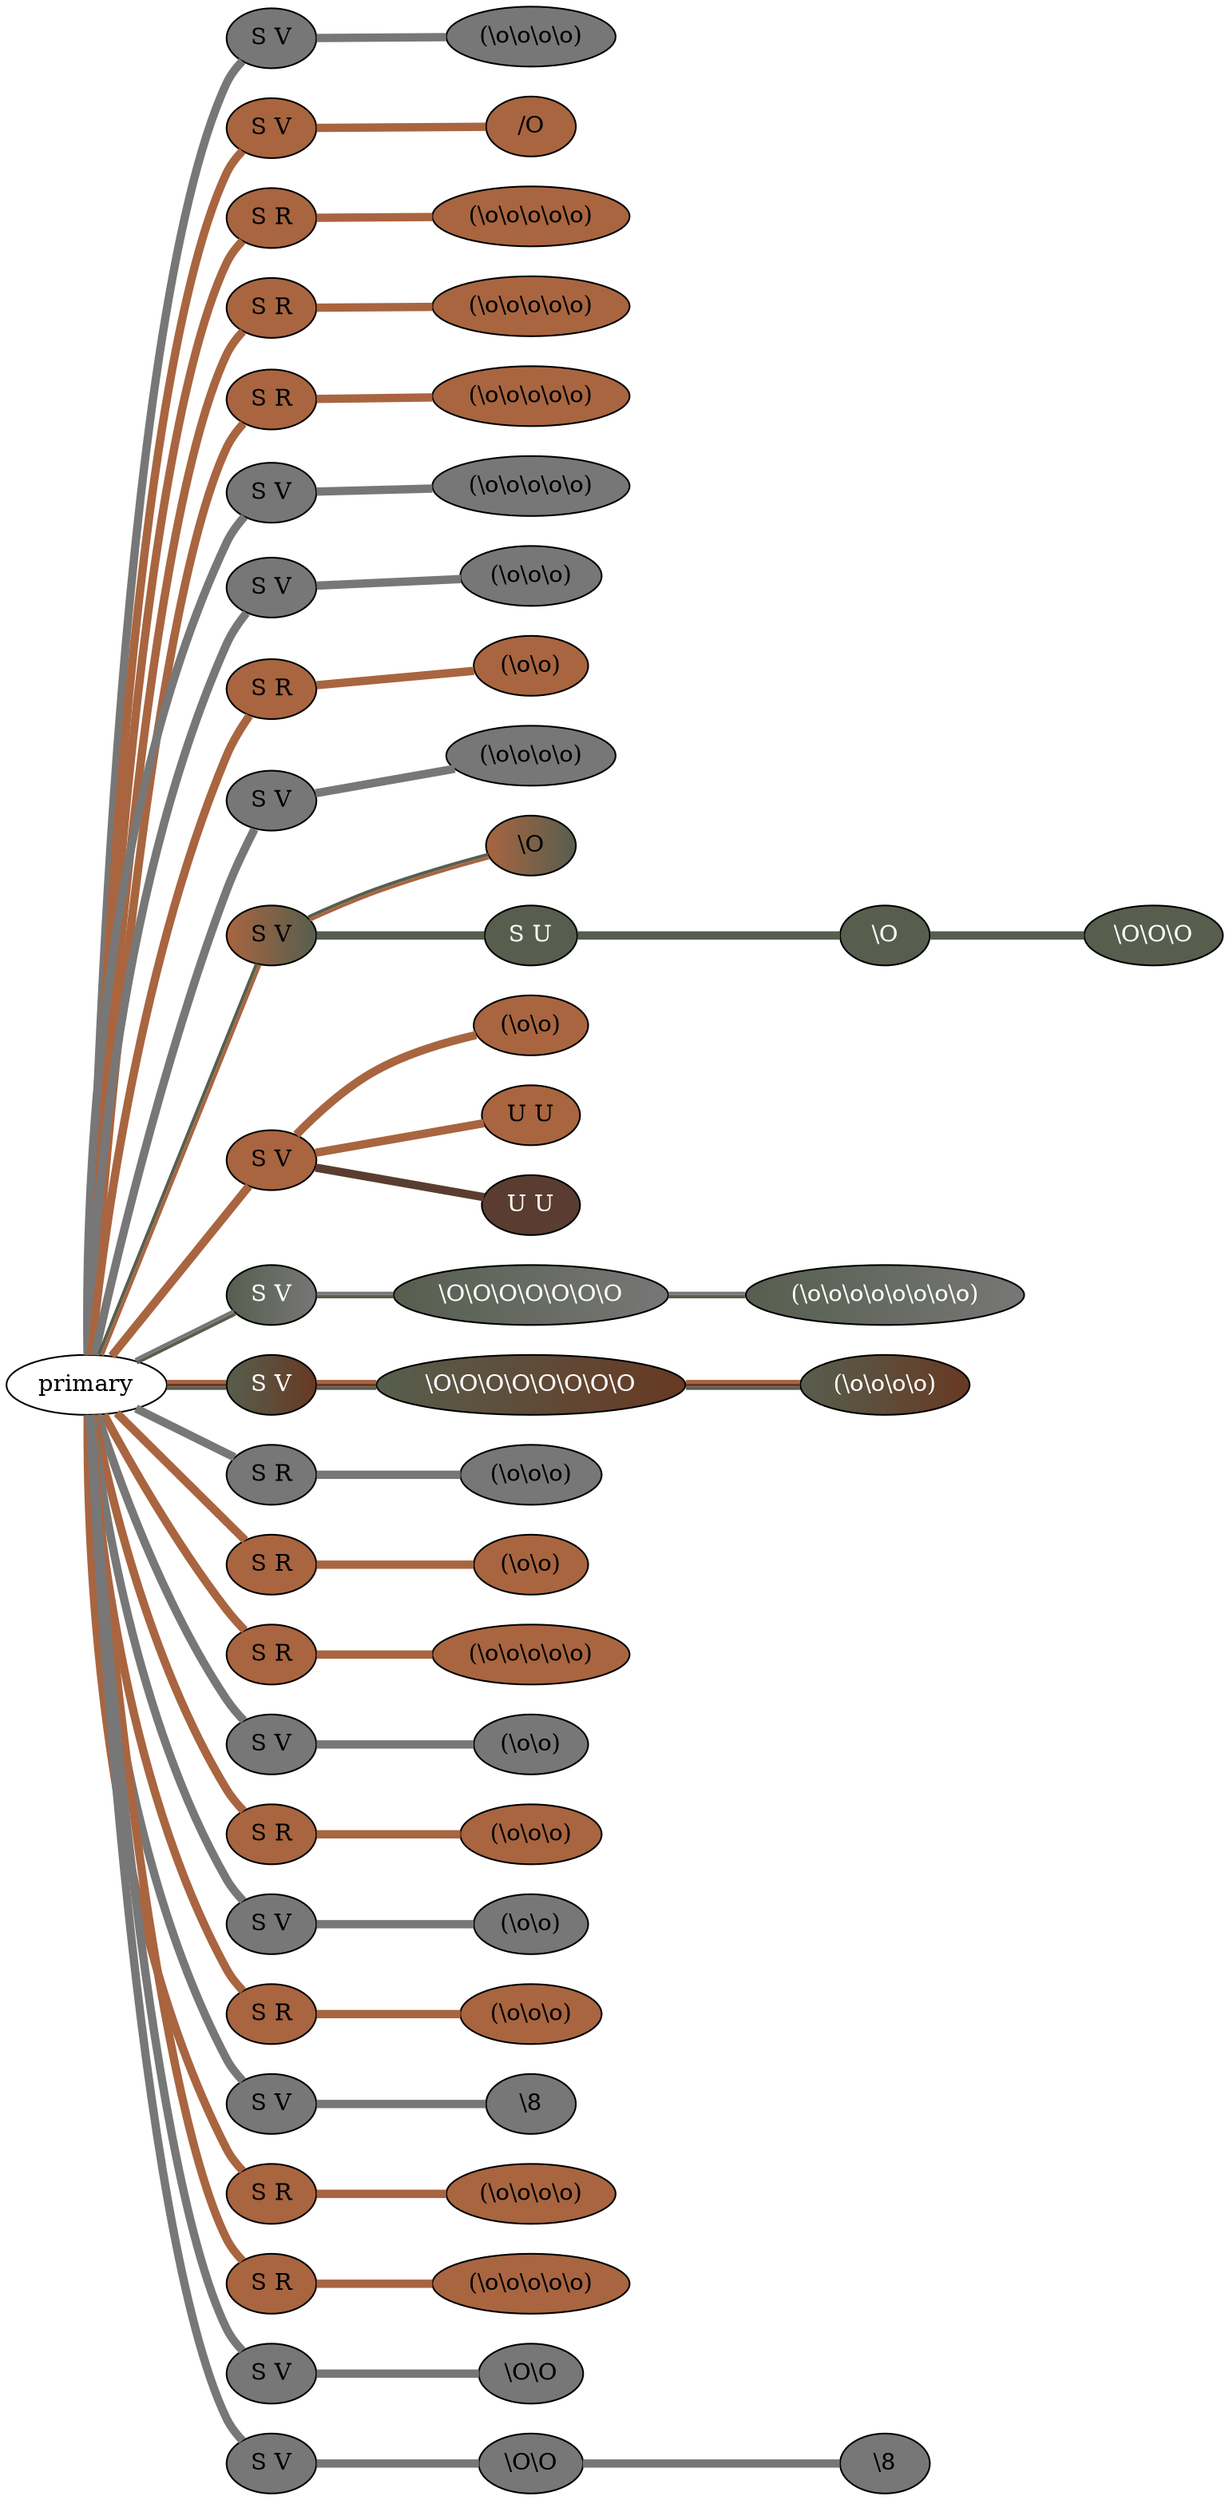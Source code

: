 graph {
 graph [rankdir=LR]
"1" [qtype="pendant_node", pendant_colors="#777777", pendant_ply="S", pendant_attach="V", pendant_length="36.0", label="S V", style=filled, fillcolor="#777777", fontcolor="#000000"]
"primary" -- "1" [qtype="pendant_link",penwidth=5,color="#777777"]
"1:0" [qtype="knot_node", knot_value="4", knot_type="L", knot_position="16.0", knot_spin="Z", label="(\\o\\o\\o\\o)", style=filled, fillcolor="#777777" , fontcolor="#000000"]
"1" -- "1:0" [qtype="knot_link",penwidth=5,color="#777777"]
"2" [qtype="pendant_node", pendant_colors="#A86540", pendant_ply="S", pendant_attach="V", pendant_length="25.5", label="S V", style=filled, fillcolor="#A86540", fontcolor="#000000"]
"primary" -- "2" [qtype="pendant_link",penwidth=5,color="#A86540"]
"2:0" [qtype="knot_node", knot_value="1", knot_type="S", knot_position="15.0", knot_spin="S", label="/O", style=filled, fillcolor="#A86540" , fontcolor="#000000"]
"2" -- "2:0" [qtype="knot_link",penwidth=5,color="#A86540"]
"3" [qtype="pendant_node", pendant_colors="#A86540", pendant_ply="S", pendant_attach="R", pendant_length="23.0", label="S R", style=filled, fillcolor="#A86540", fontcolor="#000000"]
"primary" -- "3" [qtype="pendant_link",penwidth=5,color="#A86540"]
"3:0" [qtype="knot_node", knot_value="5", knot_type="L", knot_position="10.5", knot_spin="Z", label="(\\o\\o\\o\\o\\o)", style=filled, fillcolor="#A86540" , fontcolor="#000000"]
"3" -- "3:0" [qtype="knot_link",penwidth=5,color="#A86540"]
"4" [qtype="pendant_node", pendant_colors="#A86540", pendant_ply="S", pendant_attach="R", pendant_length="24.0", label="S R", style=filled, fillcolor="#A86540", fontcolor="#000000"]
"primary" -- "4" [qtype="pendant_link",penwidth=5,color="#A86540"]
"4:0" [qtype="knot_node", knot_value="5", knot_type="L", knot_position="11.0", knot_spin="Z", label="(\\o\\o\\o\\o\\o)", style=filled, fillcolor="#A86540" , fontcolor="#000000"]
"4" -- "4:0" [qtype="knot_link",penwidth=5,color="#A86540"]
"5" [qtype="pendant_node", pendant_colors="#A86540", pendant_ply="S", pendant_attach="R", pendant_length="22.5", label="S R", style=filled, fillcolor="#A86540", fontcolor="#000000"]
"primary" -- "5" [qtype="pendant_link",penwidth=5,color="#A86540"]
"5:0" [qtype="knot_node", knot_value="5", knot_type="L", knot_position="11.5", knot_spin="Z", label="(\\o\\o\\o\\o\\o)", style=filled, fillcolor="#A86540" , fontcolor="#000000"]
"5" -- "5:0" [qtype="knot_link",penwidth=5,color="#A86540"]
"6" [qtype="pendant_node", pendant_colors="#777777", pendant_ply="S", pendant_attach="V", pendant_length="19.0", label="S V", style=filled, fillcolor="#777777", fontcolor="#000000"]
"primary" -- "6" [qtype="pendant_link",penwidth=5,color="#777777"]
"6:0" [qtype="knot_node", knot_value="5", knot_type="L", knot_position="12.0", knot_spin="Z", label="(\\o\\o\\o\\o\\o)", style=filled, fillcolor="#777777" , fontcolor="#000000"]
"6" -- "6:0" [qtype="knot_link",penwidth=5,color="#777777"]
"7" [qtype="pendant_node", pendant_colors="#777777", pendant_ply="S", pendant_attach="V", pendant_length="20.0", label="S V", style=filled, fillcolor="#777777", fontcolor="#000000"]
"primary" -- "7" [qtype="pendant_link",penwidth=5,color="#777777"]
"7:0" [qtype="knot_node", knot_value="3", knot_type="L", knot_position="12.0", knot_spin="Z", label="(\\o\\o\\o)", style=filled, fillcolor="#777777" , fontcolor="#000000"]
"7" -- "7:0" [qtype="knot_link",penwidth=5,color="#777777"]
"8" [qtype="pendant_node", pendant_colors="#A86540", pendant_ply="S", pendant_attach="R", pendant_length="22.0", label="S R", style=filled, fillcolor="#A86540", fontcolor="#000000"]
"primary" -- "8" [qtype="pendant_link",penwidth=5,color="#A86540"]
"8:0" [qtype="knot_node", knot_value="2", knot_type="L", knot_position="12.5", knot_spin="Z", label="(\\o\\o)", style=filled, fillcolor="#A86540" , fontcolor="#000000"]
"8" -- "8:0" [qtype="knot_link",penwidth=5,color="#A86540"]
"9" [qtype="pendant_node", pendant_colors="#777777", pendant_ply="S", pendant_attach="V", pendant_length="22.5", label="S V", style=filled, fillcolor="#777777", fontcolor="#000000"]
"primary" -- "9" [qtype="pendant_link",penwidth=5,color="#777777"]
"9:0" [qtype="knot_node", knot_value="4", knot_type="L", knot_position="11.5", knot_spin="Z", label="(\\o\\o\\o\\o)", style=filled, fillcolor="#777777" , fontcolor="#000000"]
"9" -- "9:0" [qtype="knot_link",penwidth=5,color="#777777"]
"10" [qtype="pendant_node", pendant_colors="#A86540:#575E4E", pendant_ply="S", pendant_attach="V", pendant_length="28.5", label="S V", style=filled, fillcolor="#A86540:#575E4E", fontcolor="#000000"]
"primary" -- "10" [qtype="pendant_link",penwidth=2,color="#A86540:#575E4E"]
"10:0" [qtype="knot_node", knot_value="1", knot_type="S", knot_position="1.5", knot_spin="Z", label="\\O", style=filled, fillcolor="#A86540:#575E4E" , fontcolor="#000000"]
"10" -- "10:0" [qtype="knot_link",penwidth=2,color="#A86540:#575E4E"]
"10s1" [qtype="pendant_node", pendant_colors="#575E4E", pendant_ply="S", pendant_attach="U", pendant_length="8.5", label="S U", style=filled, fillcolor="#575E4E", fontcolor="#ffffff"]
"10" -- "10s1" [qtype="pendant_link",penwidth=5,color="#575E4E"]
"10s1:0" [qtype="knot_node", knot_value="1", knot_type="S", knot_position="1.5", knot_spin="Z", label="\\O", style=filled, fillcolor="#575E4E" , fontcolor="#ffffff"]
"10s1" -- "10s1:0" [qtype="knot_link",penwidth=5,color="#575E4E"]
"10s1:1" [qtype="knot_node", knot_value="3", knot_type="S", knot_position="5.5", knot_spin="Z", label="\\O\\O\\O", style=filled, fillcolor="#575E4E" , fontcolor="#ffffff"]
"10s1:0" -- "10s1:1" [qtype="knot_link",penwidth=5,color="#575E4E"]
"11" [qtype="pendant_node", pendant_colors="#A86540", pendant_ply="S", pendant_attach="V", pendant_length="45.5", label="S V", style=filled, fillcolor="#A86540", fontcolor="#000000"]
"primary" -- "11" [qtype="pendant_link",penwidth=5,color="#A86540"]
"11:0" [qtype="knot_node", knot_value="2", knot_type="L", knot_position="21.5", knot_spin="Z", label="(\\o\\o)", style=filled, fillcolor="#A86540" , fontcolor="#000000"]
"11" -- "11:0" [qtype="knot_link",penwidth=5,color="#A86540"]
"11s1" [qtype="pendant_node", pendant_colors="#A86540", pendant_ply="U", pendant_attach="U", pendant_length="0.5", label="U U", style=filled, fillcolor="#A86540", fontcolor="#000000"]
"11" -- "11s1" [qtype="pendant_link",penwidth=5,color="#A86540"]
"11s2" [qtype="pendant_node", pendant_colors="#5A3D30", pendant_ply="U", pendant_attach="U", pendant_length="0.5", label="U U", style=filled, fillcolor="#5A3D30", fontcolor="#ffffff"]
"11" -- "11s2" [qtype="pendant_link",penwidth=5,color="#5A3D30"]
"12" [qtype="pendant_node", pendant_colors="#575E4E:#777777", pendant_ply="S", pendant_attach="V", pendant_length="40.0", label="S V", style=filled, fillcolor="#575E4E:#777777", fontcolor="#ffffff"]
"primary" -- "12" [qtype="pendant_link",penwidth=2,color="#575E4E:#777777"]
"12:0" [qtype="knot_node", knot_value="7", knot_type="S", knot_position="1.5", knot_spin="Z", label="\\O\\O\\O\\O\\O\\O\\O", style=filled, fillcolor="#575E4E:#777777" , fontcolor="#ffffff"]
"12" -- "12:0" [qtype="knot_link",penwidth=2,color="#575E4E:#777777"]
"12:1" [qtype="knot_node", knot_value="8", knot_type="L", knot_position="10.0", knot_spin="Z", label="(\\o\\o\\o\\o\\o\\o\\o\\o)", style=filled, fillcolor="#575E4E:#777777" , fontcolor="#ffffff"]
"12:0" -- "12:1" [qtype="knot_link",penwidth=2,color="#575E4E:#777777"]
"13" [qtype="pendant_node", pendant_colors="#575E4E:#673923:#A86540", pendant_ply="S", pendant_attach="V", pendant_length="30.0", label="S V", style=filled, fillcolor="#575E4E:#673923:#A86540", fontcolor="#ffffff"]
"primary" -- "13" [qtype="pendant_link",penwidth=2,color="#575E4E:#673923:#A86540"]
"13:0" [qtype="knot_node", knot_value="8", knot_type="S", knot_position="1.5", knot_spin="Z", label="\\O\\O\\O\\O\\O\\O\\O\\O", style=filled, fillcolor="#575E4E:#673923:#A86540" , fontcolor="#ffffff"]
"13" -- "13:0" [qtype="knot_link",penwidth=2,color="#575E4E:#673923:#A86540"]
"13:1" [qtype="knot_node", knot_value="4", knot_type="L", knot_position="9.5", knot_spin="Z", label="(\\o\\o\\o\\o)", style=filled, fillcolor="#575E4E:#673923:#A86540" , fontcolor="#ffffff"]
"13:0" -- "13:1" [qtype="knot_link",penwidth=2,color="#575E4E:#673923:#A86540"]
"14" [qtype="pendant_node", pendant_colors="#777777", pendant_ply="S", pendant_attach="R", pendant_length="40.0", label="S R", style=filled, fillcolor="#777777", fontcolor="#000000"]
"primary" -- "14" [qtype="pendant_link",penwidth=5,color="#777777"]
"14:0" [qtype="knot_node", knot_value="3", knot_type="L", knot_position="14.0", knot_spin="Z", label="(\\o\\o\\o)", style=filled, fillcolor="#777777" , fontcolor="#000000"]
"14" -- "14:0" [qtype="knot_link",penwidth=5,color="#777777"]
"15" [qtype="pendant_node", pendant_colors="#A86540", pendant_ply="S", pendant_attach="R", pendant_length="26.5", label="S R", style=filled, fillcolor="#A86540", fontcolor="#000000"]
"primary" -- "15" [qtype="pendant_link",penwidth=5,color="#A86540"]
"15:0" [qtype="knot_node", knot_value="2", knot_type="L", knot_position="14.5", knot_spin="Z", label="(\\o\\o)", style=filled, fillcolor="#A86540" , fontcolor="#000000"]
"15" -- "15:0" [qtype="knot_link",penwidth=5,color="#A86540"]
"16" [qtype="pendant_node", pendant_colors="#A86540", pendant_ply="S", pendant_attach="R", pendant_length="18.5", label="S R", style=filled, fillcolor="#A86540", fontcolor="#000000"]
"primary" -- "16" [qtype="pendant_link",penwidth=5,color="#A86540"]
"16:0" [qtype="knot_node", knot_value="5", knot_type="L", knot_position="11.5", knot_spin="Z", label="(\\o\\o\\o\\o\\o)", style=filled, fillcolor="#A86540" , fontcolor="#000000"]
"16" -- "16:0" [qtype="knot_link",penwidth=5,color="#A86540"]
"17" [qtype="pendant_node", pendant_colors="#777777", pendant_ply="S", pendant_attach="V", pendant_length="23.0", label="S V", style=filled, fillcolor="#777777", fontcolor="#000000"]
"primary" -- "17" [qtype="pendant_link",penwidth=5,color="#777777"]
"17:0" [qtype="knot_node", knot_value="2", knot_type="L", knot_position="13.0", knot_spin="Z", label="(\\o\\o)", style=filled, fillcolor="#777777" , fontcolor="#000000"]
"17" -- "17:0" [qtype="knot_link",penwidth=5,color="#777777"]
"18" [qtype="pendant_node", pendant_colors="#A86540", pendant_ply="S", pendant_attach="R", pendant_length="21.0", label="S R", style=filled, fillcolor="#A86540", fontcolor="#000000"]
"primary" -- "18" [qtype="pendant_link",penwidth=5,color="#A86540"]
"18:0" [qtype="knot_node", knot_value="3", knot_type="L", knot_position="13.0", knot_spin="Z", label="(\\o\\o\\o)", style=filled, fillcolor="#A86540" , fontcolor="#000000"]
"18" -- "18:0" [qtype="knot_link",penwidth=5,color="#A86540"]
"19" [qtype="pendant_node", pendant_colors="#777777", pendant_ply="S", pendant_attach="V", pendant_length="23.0", label="S V", style=filled, fillcolor="#777777", fontcolor="#000000"]
"primary" -- "19" [qtype="pendant_link",penwidth=5,color="#777777"]
"19:0" [qtype="knot_node", knot_value="2", knot_type="L", knot_position="14.0", knot_spin="Z", label="(\\o\\o)", style=filled, fillcolor="#777777" , fontcolor="#000000"]
"19" -- "19:0" [qtype="knot_link",penwidth=5,color="#777777"]
"20" [qtype="pendant_node", pendant_colors="#A86540", pendant_ply="S", pendant_attach="R", pendant_length="20.0", label="S R", style=filled, fillcolor="#A86540", fontcolor="#000000"]
"primary" -- "20" [qtype="pendant_link",penwidth=5,color="#A86540"]
"20:0" [qtype="knot_node", knot_value="3", knot_type="L", knot_position="13.0", knot_spin="Z", label="(\\o\\o\\o)", style=filled, fillcolor="#A86540" , fontcolor="#000000"]
"20" -- "20:0" [qtype="knot_link",penwidth=5,color="#A86540"]
"21" [qtype="pendant_node", pendant_colors="#777777", pendant_ply="S", pendant_attach="V", pendant_length="22.5", label="S V", style=filled, fillcolor="#777777", fontcolor="#000000"]
"primary" -- "21" [qtype="pendant_link",penwidth=5,color="#777777"]
"21:0" [qtype="knot_node", knot_value="1", knot_type="E", knot_position="11.0", knot_spin="Z", label="\\8", style=filled, fillcolor="#777777" , fontcolor="#000000"]
"21" -- "21:0" [qtype="knot_link",penwidth=5,color="#777777"]
"22" [qtype="pendant_node", pendant_colors="#A86540", pendant_ply="S", pendant_attach="R", pendant_length="20.0", label="S R", style=filled, fillcolor="#A86540", fontcolor="#000000"]
"primary" -- "22" [qtype="pendant_link",penwidth=5,color="#A86540"]
"22:0" [qtype="knot_node", knot_value="4", knot_type="L", knot_position="12.0", knot_spin="Z", label="(\\o\\o\\o\\o)", style=filled, fillcolor="#A86540" , fontcolor="#000000"]
"22" -- "22:0" [qtype="knot_link",penwidth=5,color="#A86540"]
"23" [qtype="pendant_node", pendant_colors="#A86540", pendant_ply="S", pendant_attach="R", pendant_length="17.0", label="S R", style=filled, fillcolor="#A86540", fontcolor="#000000"]
"primary" -- "23" [qtype="pendant_link",penwidth=5,color="#A86540"]
"23:0" [qtype="knot_node", knot_value="5", knot_type="L", knot_position="12.0", knot_spin="Z", label="(\\o\\o\\o\\o\\o)", style=filled, fillcolor="#A86540" , fontcolor="#000000"]
"23" -- "23:0" [qtype="knot_link",penwidth=5,color="#A86540"]
"24" [qtype="pendant_node", pendant_colors="#777777", pendant_ply="S", pendant_attach="V", pendant_length="21.5", label="S V", style=filled, fillcolor="#777777", fontcolor="#000000"]
"primary" -- "24" [qtype="pendant_link",penwidth=5,color="#777777"]
"24:0" [qtype="knot_node", knot_value="2", knot_type="S", knot_position="5.5", knot_spin="Z", label="\\O\\O", style=filled, fillcolor="#777777" , fontcolor="#000000"]
"24" -- "24:0" [qtype="knot_link",penwidth=5,color="#777777"]
"25" [qtype="pendant_node", pendant_colors="#777777", pendant_ply="S", pendant_attach="V", pendant_length="20.0", label="S V", style=filled, fillcolor="#777777", fontcolor="#000000"]
"primary" -- "25" [qtype="pendant_link",penwidth=5,color="#777777"]
"25:0" [qtype="knot_node", knot_value="2", knot_type="S", knot_position="5.0", knot_spin="Z", label="\\O\\O", style=filled, fillcolor="#777777" , fontcolor="#000000"]
"25" -- "25:0" [qtype="knot_link",penwidth=5,color="#777777"]
"25:1" [qtype="knot_node", knot_value="1", knot_type="E", knot_position="14.5", knot_spin="Z", label="\\8", style=filled, fillcolor="#777777" , fontcolor="#000000"]
"25:0" -- "25:1" [qtype="knot_link",penwidth=5,color="#777777"]
}
